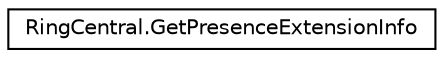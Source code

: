 digraph "Graphical Class Hierarchy"
{
 // LATEX_PDF_SIZE
  edge [fontname="Helvetica",fontsize="10",labelfontname="Helvetica",labelfontsize="10"];
  node [fontname="Helvetica",fontsize="10",shape=record];
  rankdir="LR";
  Node0 [label="RingCentral.GetPresenceExtensionInfo",height=0.2,width=0.4,color="black", fillcolor="white", style="filled",URL="$classRingCentral_1_1GetPresenceExtensionInfo.html",tooltip="Information on extension, for which this presence data is returned"];
}

